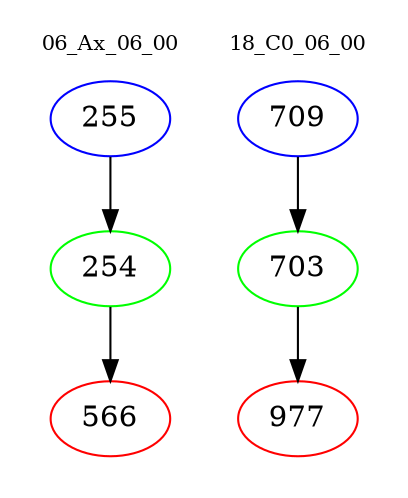 digraph{
subgraph cluster_0 {
color = white
label = "06_Ax_06_00";
fontsize=10;
T0_255 [label="255", color="blue"]
T0_255 -> T0_254 [color="black"]
T0_254 [label="254", color="green"]
T0_254 -> T0_566 [color="black"]
T0_566 [label="566", color="red"]
}
subgraph cluster_1 {
color = white
label = "18_C0_06_00";
fontsize=10;
T1_709 [label="709", color="blue"]
T1_709 -> T1_703 [color="black"]
T1_703 [label="703", color="green"]
T1_703 -> T1_977 [color="black"]
T1_977 [label="977", color="red"]
}
}
